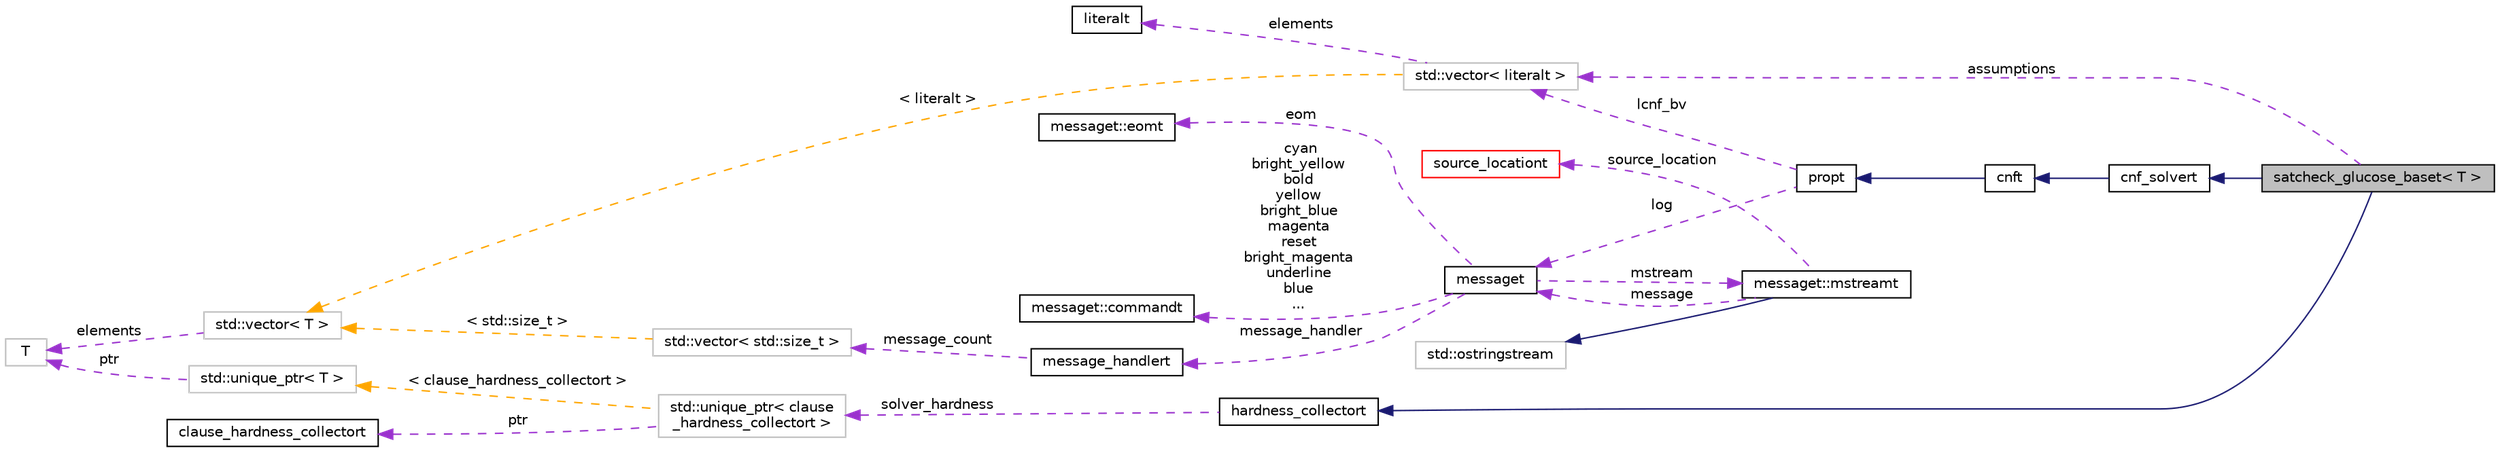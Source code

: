 digraph "satcheck_glucose_baset&lt; T &gt;"
{
 // LATEX_PDF_SIZE
  bgcolor="transparent";
  edge [fontname="Helvetica",fontsize="10",labelfontname="Helvetica",labelfontsize="10"];
  node [fontname="Helvetica",fontsize="10",shape=record];
  rankdir="LR";
  Node1 [label="satcheck_glucose_baset\< T \>",height=0.2,width=0.4,color="black", fillcolor="grey75", style="filled", fontcolor="black",tooltip=" "];
  Node2 -> Node1 [dir="back",color="midnightblue",fontsize="10",style="solid",fontname="Helvetica"];
  Node2 [label="cnf_solvert",height=0.2,width=0.4,color="black",URL="$classcnf__solvert.html",tooltip=" "];
  Node3 -> Node2 [dir="back",color="midnightblue",fontsize="10",style="solid",fontname="Helvetica"];
  Node3 [label="cnft",height=0.2,width=0.4,color="black",URL="$classcnft.html",tooltip=" "];
  Node4 -> Node3 [dir="back",color="midnightblue",fontsize="10",style="solid",fontname="Helvetica"];
  Node4 [label="propt",height=0.2,width=0.4,color="black",URL="$classpropt.html",tooltip="TO_BE_DOCUMENTED."];
  Node5 -> Node4 [dir="back",color="darkorchid3",fontsize="10",style="dashed",label=" log" ,fontname="Helvetica"];
  Node5 [label="messaget",height=0.2,width=0.4,color="black",URL="$classmessaget.html",tooltip="Class that provides messages with a built-in verbosity 'level'."];
  Node6 -> Node5 [dir="back",color="darkorchid3",fontsize="10",style="dashed",label=" message_handler" ,fontname="Helvetica"];
  Node6 [label="message_handlert",height=0.2,width=0.4,color="black",URL="$classmessage__handlert.html",tooltip=" "];
  Node7 -> Node6 [dir="back",color="darkorchid3",fontsize="10",style="dashed",label=" message_count" ,fontname="Helvetica"];
  Node7 [label="std::vector\< std::size_t \>",height=0.2,width=0.4,color="grey75",tooltip=" "];
  Node8 -> Node7 [dir="back",color="orange",fontsize="10",style="dashed",label=" \< std::size_t \>" ,fontname="Helvetica"];
  Node8 [label="std::vector\< T \>",height=0.2,width=0.4,color="grey75",tooltip="STL class."];
  Node9 -> Node8 [dir="back",color="darkorchid3",fontsize="10",style="dashed",label=" elements" ,fontname="Helvetica"];
  Node9 [label="T",height=0.2,width=0.4,color="grey75",tooltip=" "];
  Node10 -> Node5 [dir="back",color="darkorchid3",fontsize="10",style="dashed",label=" cyan\nbright_yellow\nbold\nyellow\nbright_blue\nmagenta\nreset\nbright_magenta\nunderline\nblue\n..." ,fontname="Helvetica"];
  Node10 [label="messaget::commandt",height=0.2,width=0.4,color="black",URL="$classmessaget_1_1commandt.html",tooltip=" "];
  Node11 -> Node5 [dir="back",color="darkorchid3",fontsize="10",style="dashed",label=" mstream" ,fontname="Helvetica"];
  Node11 [label="messaget::mstreamt",height=0.2,width=0.4,color="black",URL="$classmessaget_1_1mstreamt.html",tooltip=" "];
  Node12 -> Node11 [dir="back",color="midnightblue",fontsize="10",style="solid",fontname="Helvetica"];
  Node12 [label="std::ostringstream",height=0.2,width=0.4,color="grey75",tooltip="STL class."];
  Node5 -> Node11 [dir="back",color="darkorchid3",fontsize="10",style="dashed",label=" message" ,fontname="Helvetica"];
  Node17 -> Node11 [dir="back",color="darkorchid3",fontsize="10",style="dashed",label=" source_location" ,fontname="Helvetica"];
  Node17 [label="source_locationt",height=0.2,width=0.4,color="red",URL="$classsource__locationt.html",tooltip=" "];
  Node25 -> Node5 [dir="back",color="darkorchid3",fontsize="10",style="dashed",label=" eom" ,fontname="Helvetica"];
  Node25 [label="messaget::eomt",height=0.2,width=0.4,color="black",URL="$classmessaget_1_1eomt.html",tooltip=" "];
  Node26 -> Node4 [dir="back",color="darkorchid3",fontsize="10",style="dashed",label=" lcnf_bv" ,fontname="Helvetica"];
  Node26 [label="std::vector\< literalt \>",height=0.2,width=0.4,color="grey75",tooltip=" "];
  Node27 -> Node26 [dir="back",color="darkorchid3",fontsize="10",style="dashed",label=" elements" ,fontname="Helvetica"];
  Node27 [label="literalt",height=0.2,width=0.4,color="black",URL="$classliteralt.html",tooltip=" "];
  Node8 -> Node26 [dir="back",color="orange",fontsize="10",style="dashed",label=" \< literalt \>" ,fontname="Helvetica"];
  Node28 -> Node1 [dir="back",color="midnightblue",fontsize="10",style="solid",fontname="Helvetica"];
  Node28 [label="hardness_collectort",height=0.2,width=0.4,color="black",URL="$classhardness__collectort.html",tooltip=" "];
  Node29 -> Node28 [dir="back",color="darkorchid3",fontsize="10",style="dashed",label=" solver_hardness" ,fontname="Helvetica"];
  Node29 [label="std::unique_ptr\< clause\l_hardness_collectort \>",height=0.2,width=0.4,color="grey75",tooltip=" "];
  Node30 -> Node29 [dir="back",color="darkorchid3",fontsize="10",style="dashed",label=" ptr" ,fontname="Helvetica"];
  Node30 [label="clause_hardness_collectort",height=0.2,width=0.4,color="black",URL="$classclause__hardness__collectort.html",tooltip=" "];
  Node31 -> Node29 [dir="back",color="orange",fontsize="10",style="dashed",label=" \< clause_hardness_collectort \>" ,fontname="Helvetica"];
  Node31 [label="std::unique_ptr\< T \>",height=0.2,width=0.4,color="grey75",tooltip="STL class."];
  Node9 -> Node31 [dir="back",color="darkorchid3",fontsize="10",style="dashed",label=" ptr" ,fontname="Helvetica"];
  Node26 -> Node1 [dir="back",color="darkorchid3",fontsize="10",style="dashed",label=" assumptions" ,fontname="Helvetica"];
}

